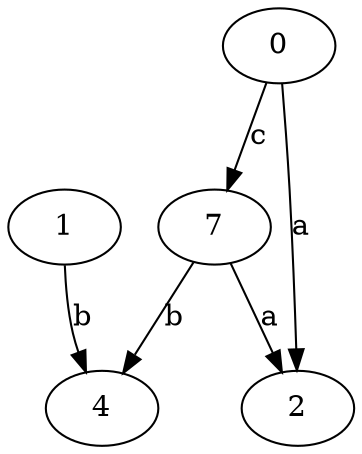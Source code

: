 strict digraph  {
1;
2;
0;
4;
7;
1 -> 4  [label=b];
0 -> 2  [label=a];
0 -> 7  [label=c];
7 -> 2  [label=a];
7 -> 4  [label=b];
}
